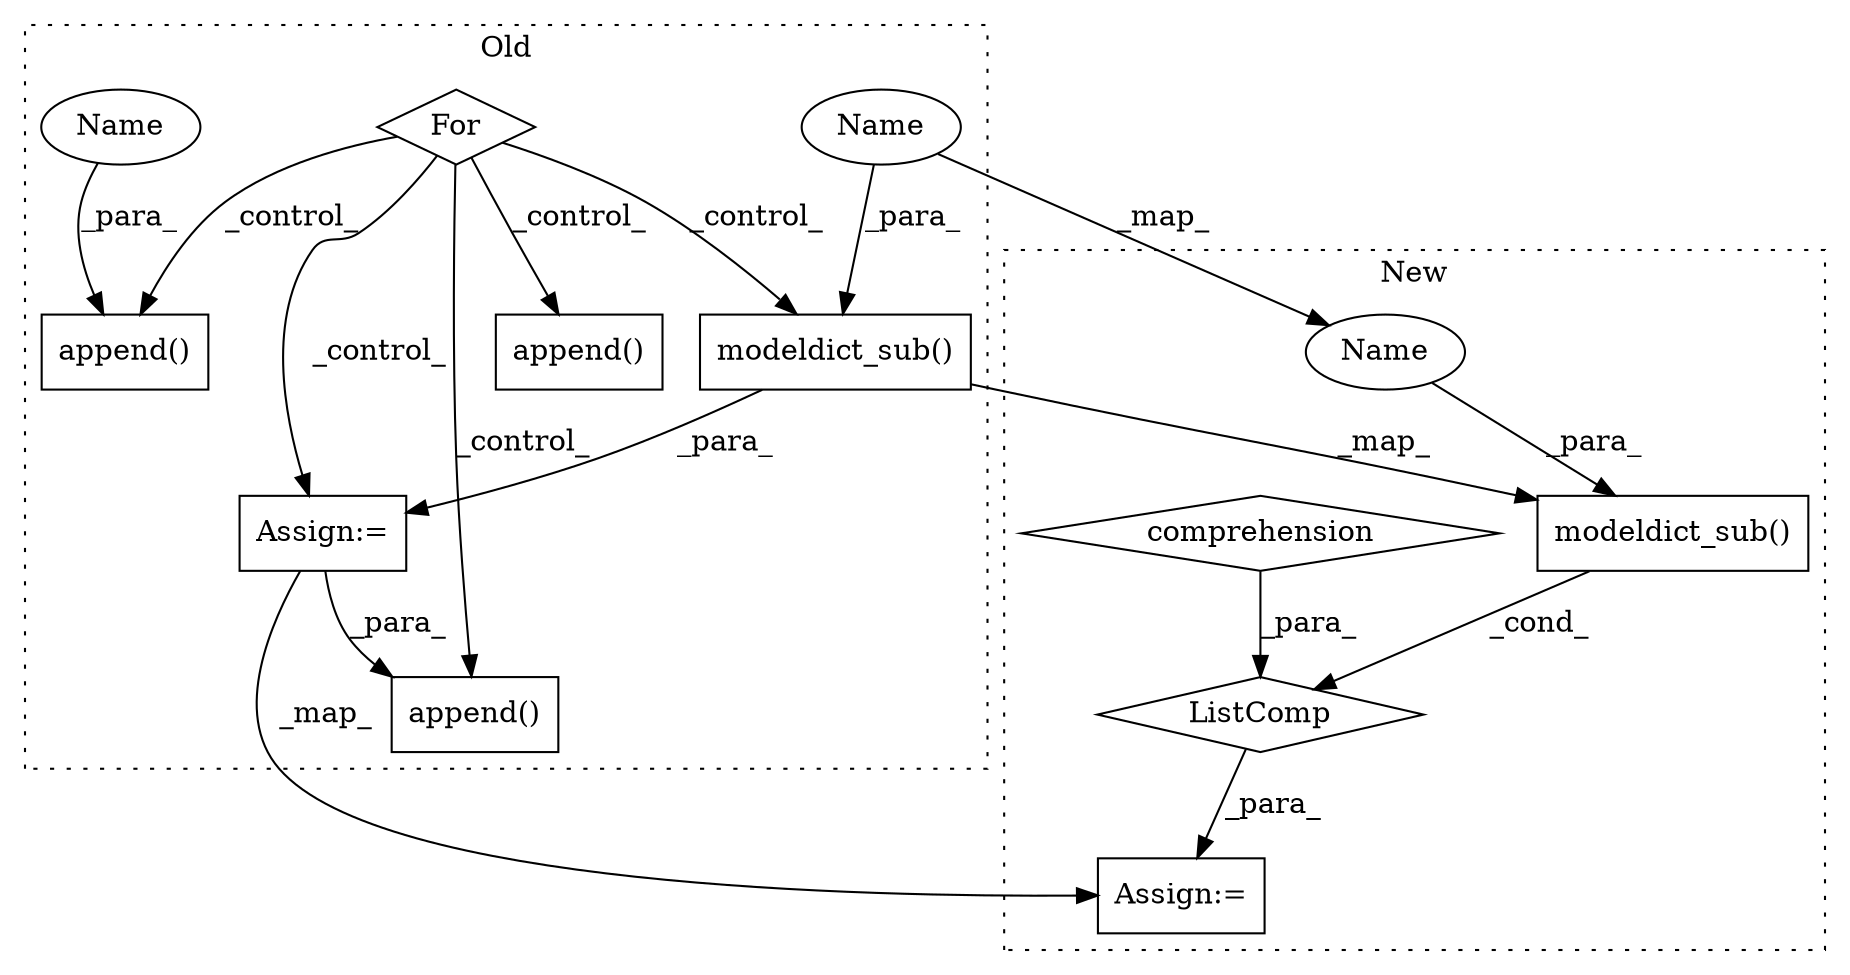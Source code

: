 digraph G {
subgraph cluster0 {
1 [label="modeldict_sub()" a="75" s="929,977" l="22,1" shape="box"];
4 [label="For" a="107" s="778,805" l="4,15" shape="diamond"];
6 [label="append()" a="75" s="865,876" l="10,1" shape="box"];
7 [label="append()" a="75" s="891,909" l="14,1" shape="box"];
8 [label="append()" a="75" s="992,1007" l="13,1" shape="box"];
10 [label="Assign:=" a="68" s="926" l="3" shape="box"];
12 [label="Name" a="87" s="875" l="1" shape="ellipse"];
13 [label="Name" a="87" s="976" l="1" shape="ellipse"];
label = "Old";
style="dotted";
}
subgraph cluster1 {
2 [label="modeldict_sub()" a="75" s="824,872" l="22,1" shape="box"];
3 [label="ListComp" a="106" s="823" l="63" shape="diamond"];
5 [label="comprehension" a="45" s="874" l="3" shape="diamond"];
9 [label="Assign:=" a="68" s="820" l="3" shape="box"];
11 [label="Name" a="87" s="871" l="1" shape="ellipse"];
label = "New";
style="dotted";
}
1 -> 10 [label="_para_"];
1 -> 2 [label="_map_"];
2 -> 3 [label="_cond_"];
3 -> 9 [label="_para_"];
4 -> 10 [label="_control_"];
4 -> 6 [label="_control_"];
4 -> 7 [label="_control_"];
4 -> 1 [label="_control_"];
4 -> 8 [label="_control_"];
5 -> 3 [label="_para_"];
10 -> 9 [label="_map_"];
10 -> 8 [label="_para_"];
11 -> 2 [label="_para_"];
12 -> 6 [label="_para_"];
13 -> 11 [label="_map_"];
13 -> 1 [label="_para_"];
}